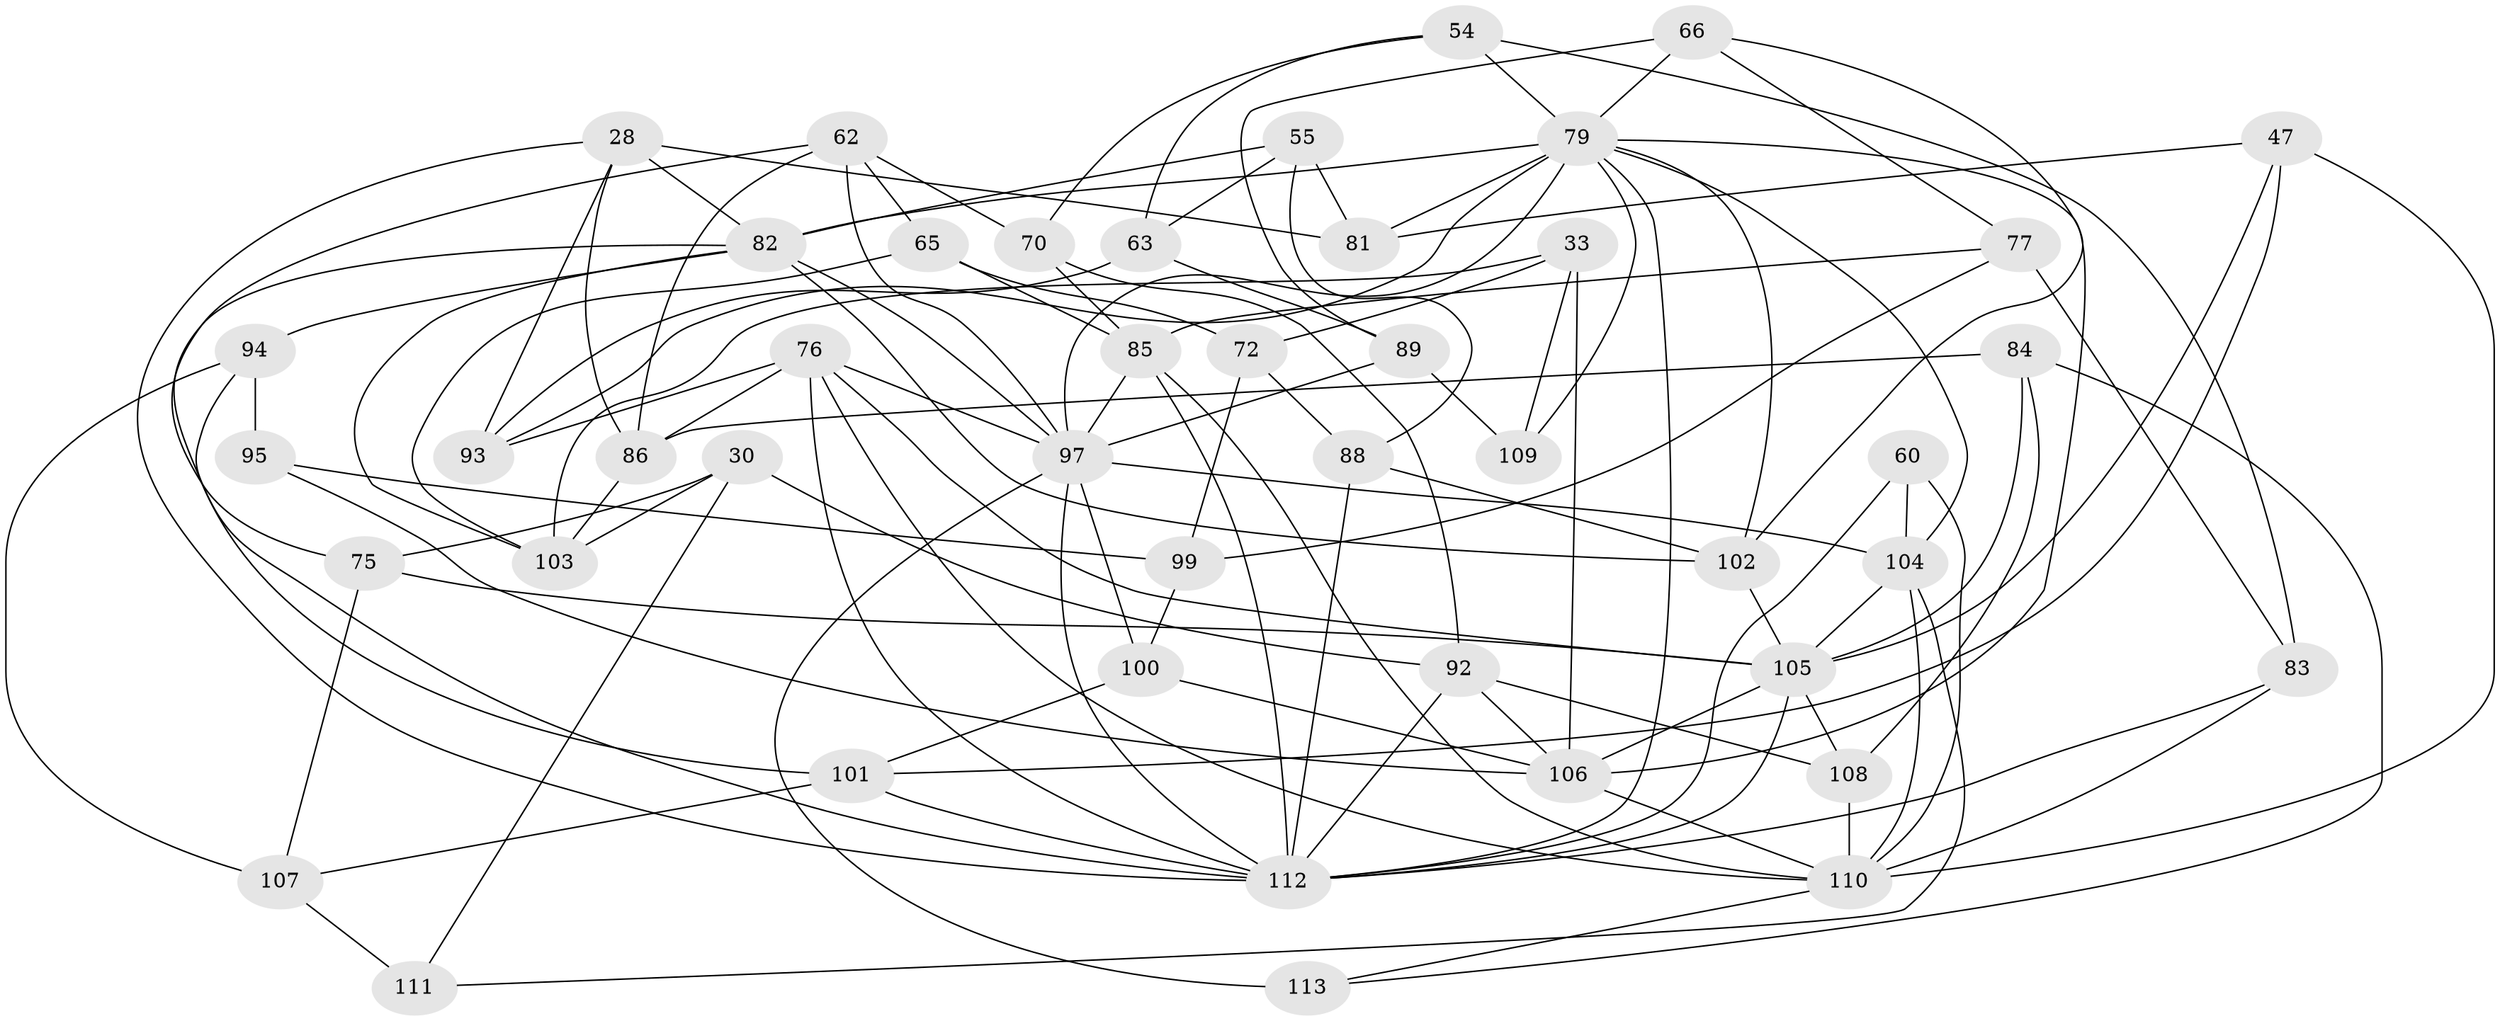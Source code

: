 // original degree distribution, {4: 1.0}
// Generated by graph-tools (version 1.1) at 2025/01/03/04/25 22:01:38]
// undirected, 45 vertices, 113 edges
graph export_dot {
graph [start="1"]
  node [color=gray90,style=filled];
  28 [super="+19"];
  30 [super="+17"];
  33;
  47;
  54;
  55;
  60;
  62 [super="+49"];
  63;
  65;
  66;
  70 [super="+25"];
  72;
  75;
  76 [super="+29"];
  77;
  79 [super="+43+78"];
  81;
  82 [super="+7+21+31+67"];
  83;
  84;
  85 [super="+57+53"];
  86 [super="+46"];
  88 [super="+10"];
  89 [super="+74"];
  92 [super="+26+68"];
  93;
  94;
  95;
  97 [super="+3+42+6+69+64"];
  99;
  100;
  101 [super="+37"];
  102 [super="+12+58"];
  103 [super="+1"];
  104 [super="+50+40"];
  105 [super="+96"];
  106 [super="+98+87"];
  107;
  108 [super="+56"];
  109;
  110 [super="+91"];
  111;
  112 [super="+15+22+90+80+59+61"];
  113;
  28 -- 82 [weight=2];
  28 -- 93;
  28 -- 81;
  28 -- 86;
  28 -- 112;
  30 -- 75;
  30 -- 111 [weight=2];
  30 -- 92;
  30 -- 103 [weight=2];
  33 -- 106;
  33 -- 109;
  33 -- 72;
  33 -- 103;
  47 -- 101;
  47 -- 81;
  47 -- 105;
  47 -- 110;
  54 -- 63;
  54 -- 83;
  54 -- 70;
  54 -- 79;
  55 -- 63;
  55 -- 81;
  55 -- 82;
  55 -- 88;
  60 -- 112 [weight=2];
  60 -- 104;
  60 -- 110;
  62 -- 75;
  62 -- 86 [weight=2];
  62 -- 70 [weight=2];
  62 -- 65;
  62 -- 97 [weight=2];
  63 -- 93;
  63 -- 89;
  65 -- 72;
  65 -- 103;
  65 -- 85;
  66 -- 102;
  66 -- 77;
  66 -- 89;
  66 -- 79;
  70 -- 85 [weight=2];
  70 -- 92;
  72 -- 88;
  72 -- 99;
  75 -- 107;
  75 -- 105;
  76 -- 97;
  76 -- 105;
  76 -- 86;
  76 -- 112;
  76 -- 93;
  76 -- 110;
  77 -- 83;
  77 -- 99;
  77 -- 85;
  79 -- 82 [weight=4];
  79 -- 112 [weight=2];
  79 -- 81;
  79 -- 104 [weight=2];
  79 -- 97 [weight=2];
  79 -- 102;
  79 -- 106 [weight=2];
  79 -- 109;
  79 -- 93;
  82 -- 97 [weight=4];
  82 -- 103;
  82 -- 101;
  82 -- 102 [weight=2];
  82 -- 94;
  83 -- 112;
  83 -- 110;
  84 -- 113;
  84 -- 105;
  84 -- 86;
  84 -- 108;
  85 -- 97;
  85 -- 112 [weight=2];
  85 -- 110;
  86 -- 103;
  88 -- 102 [weight=2];
  88 -- 112 [weight=2];
  89 -- 109 [weight=2];
  89 -- 97 [weight=2];
  92 -- 112 [weight=3];
  92 -- 106;
  92 -- 108 [weight=2];
  94 -- 95;
  94 -- 107;
  94 -- 112;
  95 -- 99;
  95 -- 106 [weight=2];
  97 -- 100;
  97 -- 113 [weight=2];
  97 -- 112 [weight=7];
  97 -- 104 [weight=2];
  99 -- 100;
  100 -- 101;
  100 -- 106;
  101 -- 112 [weight=2];
  101 -- 107;
  102 -- 105 [weight=2];
  104 -- 105 [weight=3];
  104 -- 111;
  104 -- 110;
  105 -- 112 [weight=4];
  105 -- 106 [weight=2];
  105 -- 108;
  106 -- 110;
  107 -- 111;
  108 -- 110 [weight=2];
  110 -- 113;
}
